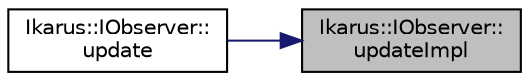 digraph "Ikarus::IObserver::updateImpl"
{
 // LATEX_PDF_SIZE
  edge [fontname="Helvetica",fontsize="10",labelfontname="Helvetica",labelfontsize="10"];
  node [fontname="Helvetica",fontsize="10",shape=record];
  rankdir="RL";
  Node1 [label="Ikarus::IObserver::\lupdateImpl",height=0.2,width=0.4,color="black", fillcolor="grey75", style="filled", fontcolor="black",tooltip=" "];
  Node1 -> Node2 [dir="back",color="midnightblue",fontsize="10",style="solid"];
  Node2 [label="Ikarus::IObserver::\lupdate",height=0.2,width=0.4,color="black", fillcolor="white", style="filled",URL="$a01784.html#aafa35019b0bd7577d9e5b2c209c785bd",tooltip="Update method for receiving notifications with a message."];
}
